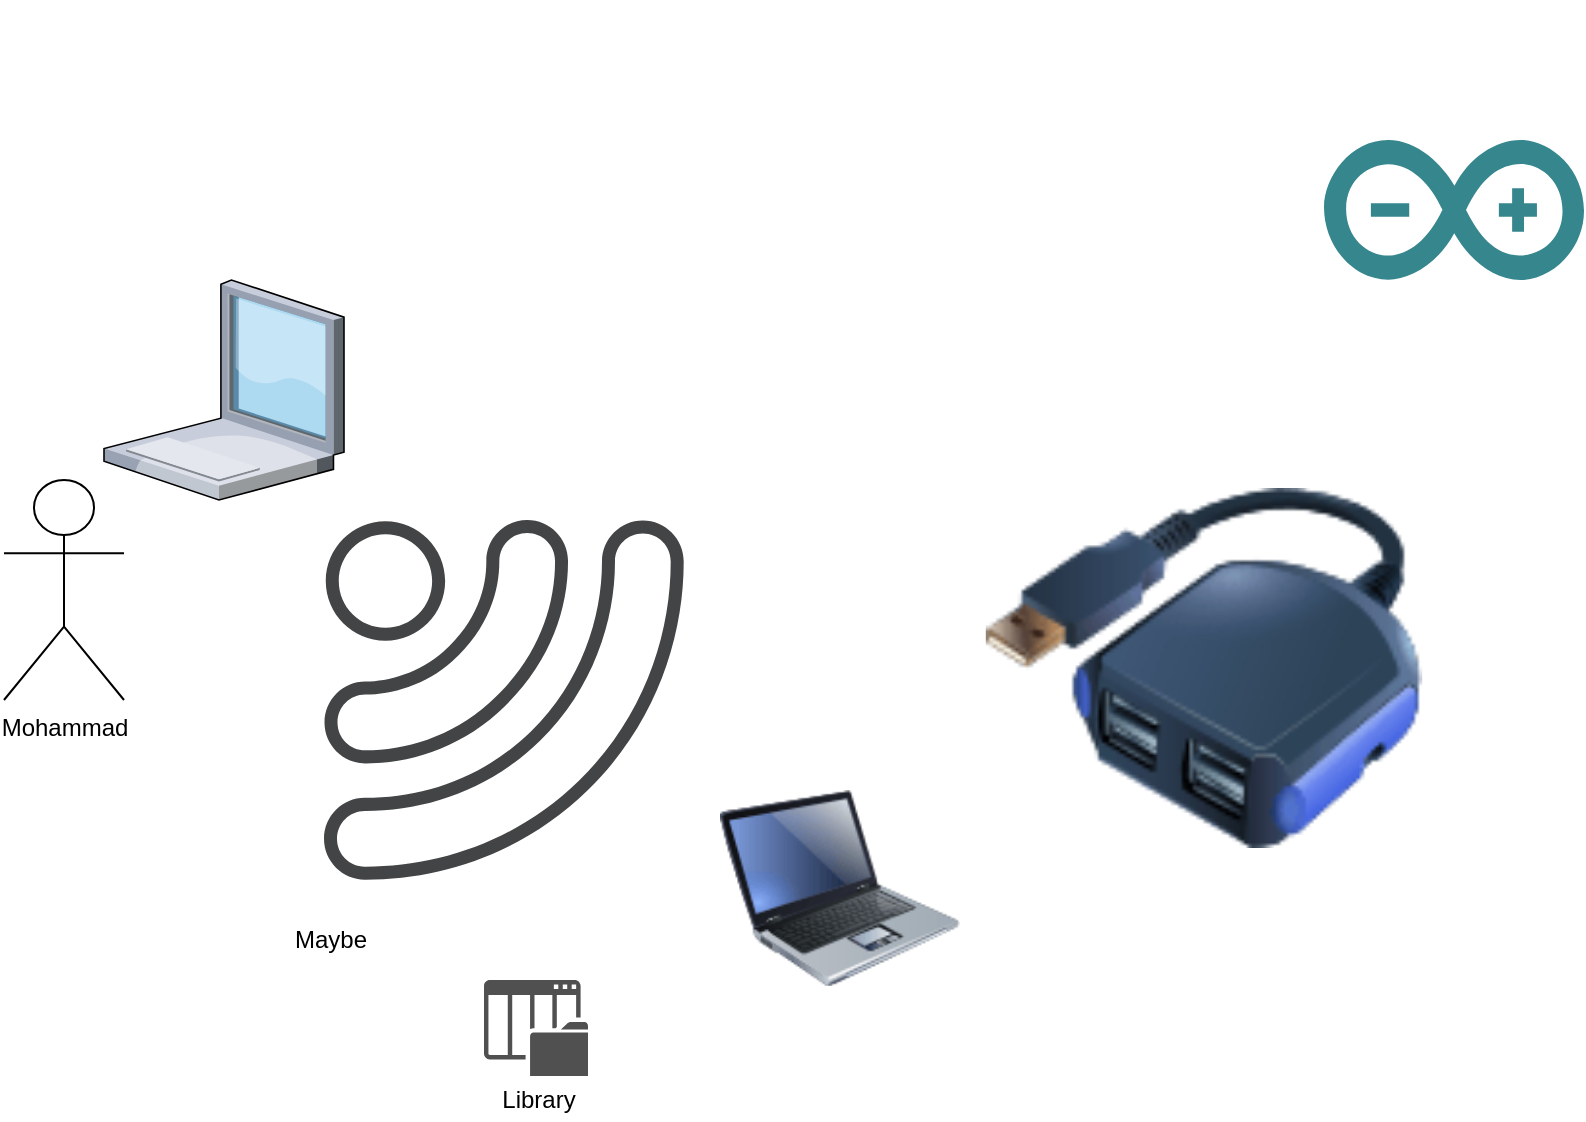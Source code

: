 <mxfile version="14.6.12" type="device"><diagram id="xOHDhcFmGpfQxnA9OCyP" name="Page-1"><mxGraphModel dx="2004" dy="1366" grid="1" gridSize="10" guides="1" tooltips="1" connect="1" arrows="1" fold="1" page="1" pageScale="1" pageWidth="827" pageHeight="1169" math="0" shadow="0"><root><mxCell id="0"/><mxCell id="1" parent="0"/><mxCell id="WvYGebptPpBo5vQxT1zj-1" value="" style="shape=image;html=1;verticalAlign=top;verticalLabelPosition=bottom;labelBackgroundColor=#ffffff;imageAspect=0;aspect=fixed;image=https://cdn2.iconfinder.com/data/icons/electronic-13/480/3-electronic-arduino-chipset-icon-2-128.png" vertex="1" parent="1"><mxGeometry x="670" y="170" width="130" height="130" as="geometry"/></mxCell><mxCell id="WvYGebptPpBo5vQxT1zj-2" value="" style="dashed=0;outlineConnect=0;html=1;align=center;labelPosition=center;verticalLabelPosition=bottom;verticalAlign=top;shape=mxgraph.weblogos.arduino;fillColor=#36868D;strokeColor=none" vertex="1" parent="1"><mxGeometry x="670" y="100" width="130" height="70" as="geometry"/></mxCell><mxCell id="WvYGebptPpBo5vQxT1zj-3" value="" style="shape=image;html=1;verticalAlign=top;verticalLabelPosition=bottom;labelBackgroundColor=#ffffff;imageAspect=0;aspect=fixed;image=https://cdn0.iconfinder.com/data/icons/logos-21/40/DELL-128.png" vertex="1" parent="1"><mxGeometry x="360" y="300" width="128" height="128" as="geometry"/></mxCell><mxCell id="WvYGebptPpBo5vQxT1zj-4" value="" style="image;html=1;image=img/lib/clip_art/computers/Laptop_128x128.png" vertex="1" parent="1"><mxGeometry x="368" y="419" width="120" height="110" as="geometry"/></mxCell><mxCell id="WvYGebptPpBo5vQxT1zj-5" value="" style="verticalLabelPosition=bottom;aspect=fixed;html=1;verticalAlign=top;strokeColor=none;align=center;outlineConnect=0;shape=mxgraph.citrix.laptop_1;" vertex="1" parent="1"><mxGeometry x="60" y="170" width="120" height="110" as="geometry"/></mxCell><mxCell id="WvYGebptPpBo5vQxT1zj-6" value="" style="shape=image;html=1;verticalAlign=top;verticalLabelPosition=bottom;labelBackgroundColor=#ffffff;imageAspect=0;aspect=fixed;image=https://cdn0.iconfinder.com/data/icons/logos-21/40/Huawei-128.png" vertex="1" parent="1"><mxGeometry x="70" y="30" width="128" height="128" as="geometry"/></mxCell><mxCell id="WvYGebptPpBo5vQxT1zj-8" value="" style="pointerEvents=1;shadow=0;dashed=0;html=1;strokeColor=none;fillColor=#434445;aspect=fixed;labelPosition=center;verticalLabelPosition=bottom;verticalAlign=top;align=center;outlineConnect=0;shape=mxgraph.vvd.wi_fi;direction=south;" vertex="1" parent="1"><mxGeometry x="170" y="290" width="180" height="180" as="geometry"/></mxCell><mxCell id="WvYGebptPpBo5vQxT1zj-9" value="" style="image;html=1;image=img/lib/clip_art/computers/USB_Hub_128x128.png;direction=east;flipV=0;flipH=1;" vertex="1" parent="1"><mxGeometry x="500" y="274" width="220" height="180" as="geometry"/></mxCell><mxCell id="WvYGebptPpBo5vQxT1zj-10" value="Mohammad" style="shape=umlActor;verticalLabelPosition=bottom;verticalAlign=top;html=1;outlineConnect=0;" vertex="1" parent="1"><mxGeometry x="10" y="270" width="60" height="110" as="geometry"/></mxCell><mxCell id="WvYGebptPpBo5vQxT1zj-14" value="Maybe" style="text;html=1;align=center;verticalAlign=middle;resizable=0;points=[];autosize=1;strokeColor=none;" vertex="1" parent="1"><mxGeometry x="148" y="490" width="50" height="20" as="geometry"/></mxCell><mxCell id="WvYGebptPpBo5vQxT1zj-17" value="" style="shape=image;html=1;verticalAlign=top;verticalLabelPosition=bottom;labelBackgroundColor=#ffffff;imageAspect=0;aspect=fixed;image=https://cdn2.iconfinder.com/data/icons/stilllife/48x48/filesystems/gnome-fs-ssh.png" vertex="1" parent="1"><mxGeometry x="110" y="520" width="48" height="48" as="geometry"/></mxCell><mxCell id="WvYGebptPpBo5vQxT1zj-18" value="" style="shape=image;html=1;verticalAlign=top;verticalLabelPosition=bottom;labelBackgroundColor=#ffffff;imageAspect=0;aspect=fixed;image=https://cdn4.iconfinder.com/data/icons/bitcons/yellow/64x64/tcp.gif" vertex="1" parent="1"><mxGeometry x="180" y="521" width="49" height="49" as="geometry"/></mxCell><mxCell id="WvYGebptPpBo5vQxT1zj-20" value="" style="pointerEvents=1;shadow=0;dashed=0;html=1;strokeColor=none;fillColor=#505050;labelPosition=center;verticalLabelPosition=bottom;verticalAlign=top;outlineConnect=0;align=center;shape=mxgraph.office.concepts.list_library;" vertex="1" parent="1"><mxGeometry x="250" y="520" width="52" height="48" as="geometry"/></mxCell><mxCell id="WvYGebptPpBo5vQxT1zj-21" value="Library" style="text;html=1;align=center;verticalAlign=middle;resizable=0;points=[];autosize=1;strokeColor=none;" vertex="1" parent="1"><mxGeometry x="252" y="570" width="50" height="20" as="geometry"/></mxCell></root></mxGraphModel></diagram></mxfile>
